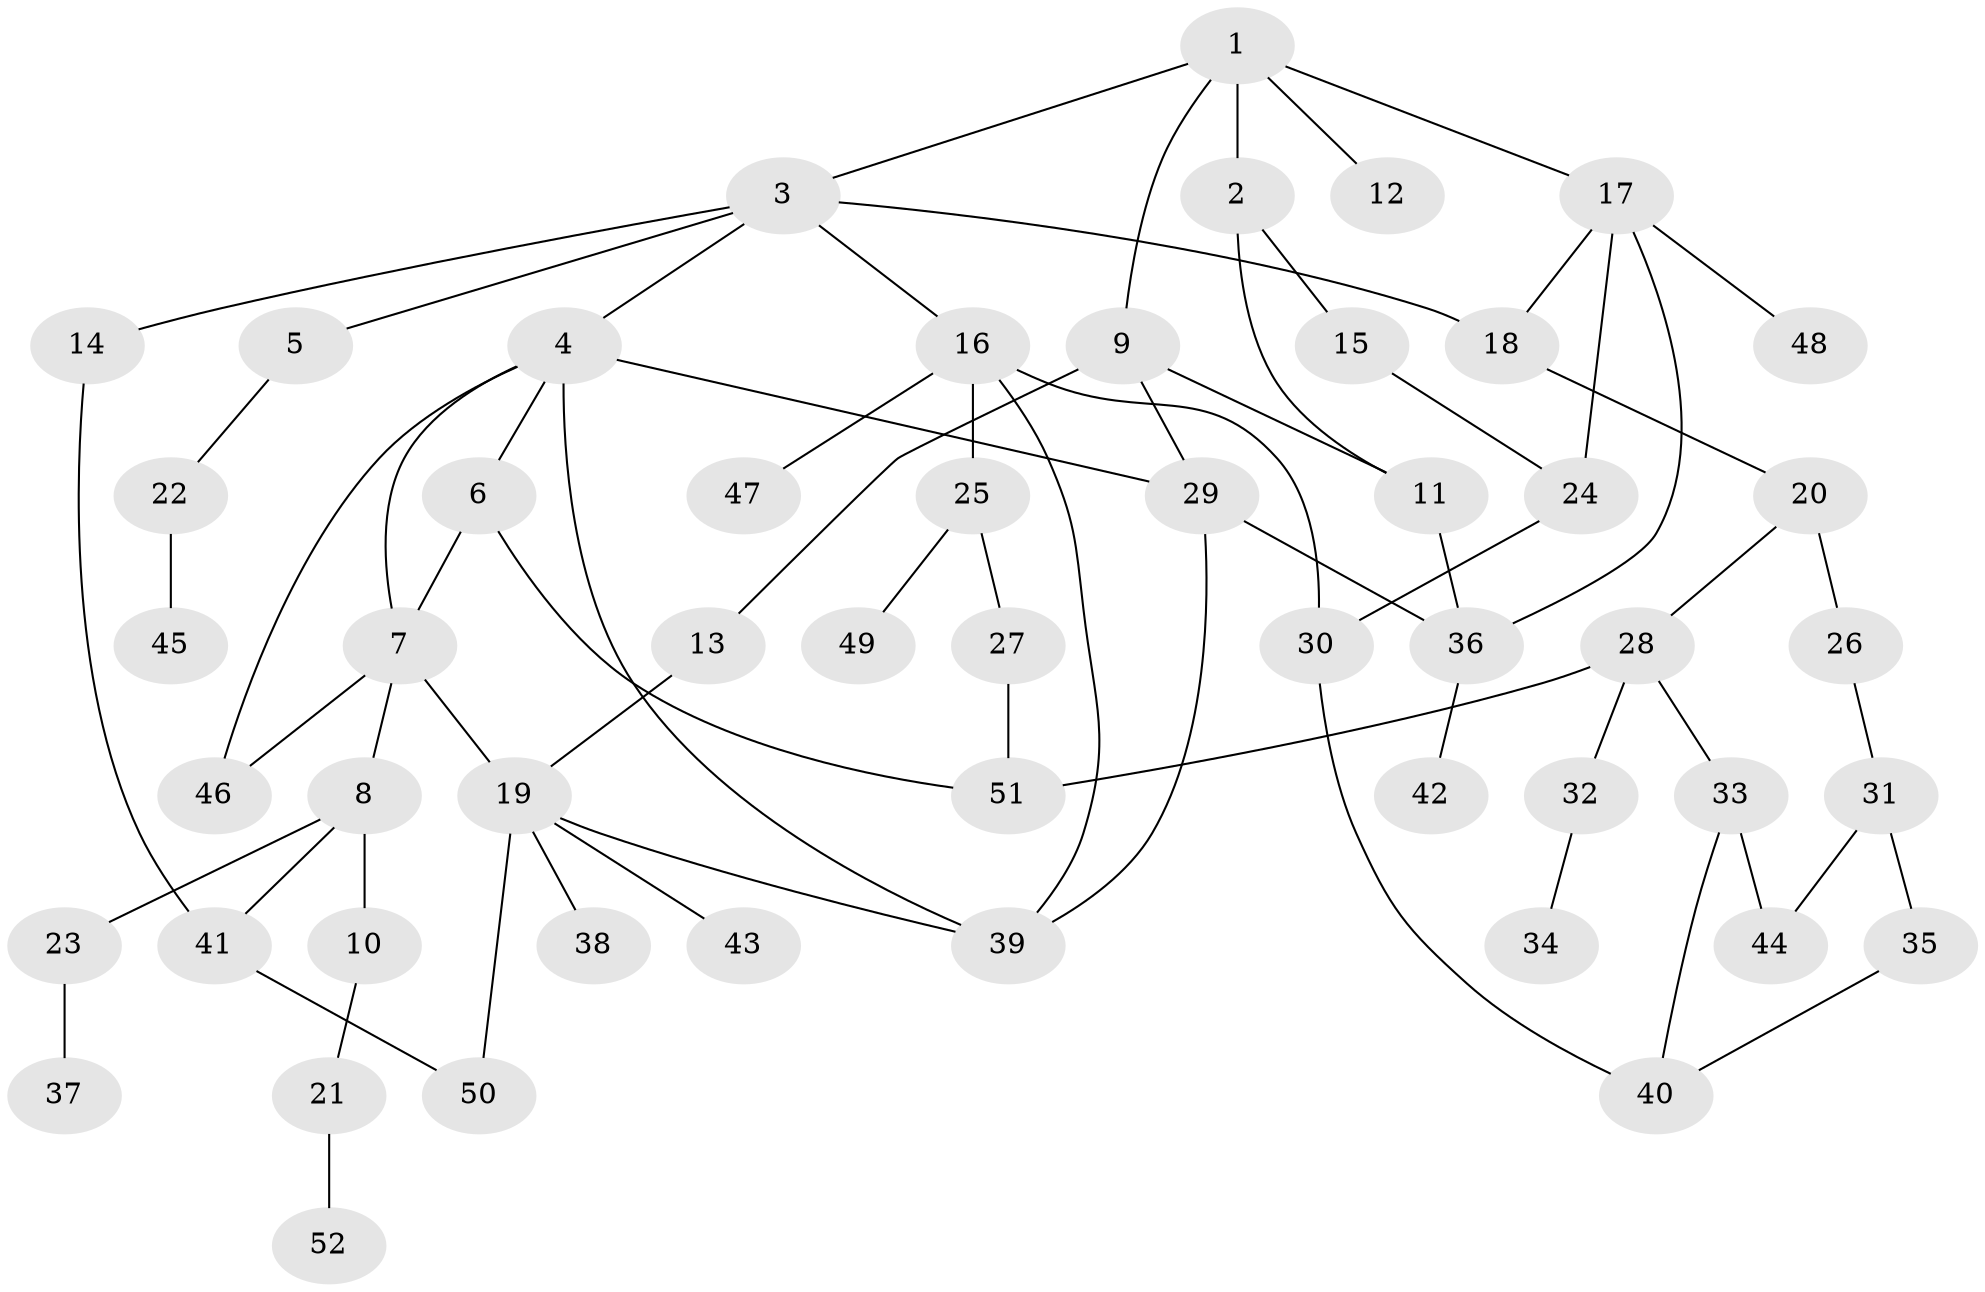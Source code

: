 // Generated by graph-tools (version 1.1) at 2025/00/03/09/25 03:00:58]
// undirected, 52 vertices, 71 edges
graph export_dot {
graph [start="1"]
  node [color=gray90,style=filled];
  1;
  2;
  3;
  4;
  5;
  6;
  7;
  8;
  9;
  10;
  11;
  12;
  13;
  14;
  15;
  16;
  17;
  18;
  19;
  20;
  21;
  22;
  23;
  24;
  25;
  26;
  27;
  28;
  29;
  30;
  31;
  32;
  33;
  34;
  35;
  36;
  37;
  38;
  39;
  40;
  41;
  42;
  43;
  44;
  45;
  46;
  47;
  48;
  49;
  50;
  51;
  52;
  1 -- 2;
  1 -- 3;
  1 -- 9;
  1 -- 12;
  1 -- 17;
  2 -- 11;
  2 -- 15;
  3 -- 4;
  3 -- 5;
  3 -- 14;
  3 -- 16;
  3 -- 18;
  4 -- 6;
  4 -- 29;
  4 -- 46;
  4 -- 7;
  4 -- 39;
  5 -- 22;
  6 -- 7;
  6 -- 51;
  7 -- 8;
  7 -- 19;
  7 -- 46;
  8 -- 10;
  8 -- 23;
  8 -- 41;
  9 -- 13;
  9 -- 29;
  9 -- 11;
  10 -- 21;
  11 -- 36;
  13 -- 19;
  14 -- 41;
  15 -- 24;
  16 -- 25;
  16 -- 30;
  16 -- 47;
  16 -- 39;
  17 -- 18;
  17 -- 24;
  17 -- 36;
  17 -- 48;
  18 -- 20;
  19 -- 38;
  19 -- 43;
  19 -- 50;
  19 -- 39;
  20 -- 26;
  20 -- 28;
  21 -- 52;
  22 -- 45;
  23 -- 37;
  24 -- 30;
  25 -- 27;
  25 -- 49;
  26 -- 31;
  27 -- 51;
  28 -- 32;
  28 -- 33;
  28 -- 51;
  29 -- 39;
  29 -- 36;
  30 -- 40;
  31 -- 35;
  31 -- 44;
  32 -- 34;
  33 -- 44;
  33 -- 40;
  35 -- 40;
  36 -- 42;
  41 -- 50;
}
